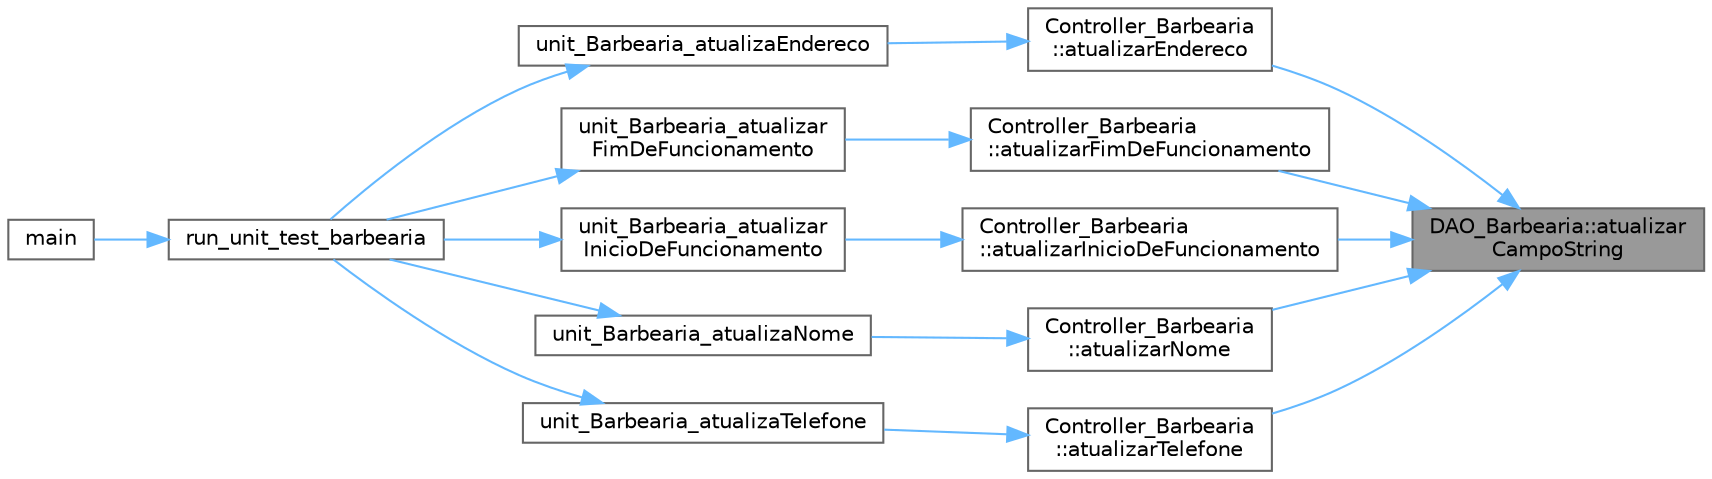 digraph "DAO_Barbearia::atualizarCampoString"
{
 // LATEX_PDF_SIZE
  bgcolor="transparent";
  edge [fontname=Helvetica,fontsize=10,labelfontname=Helvetica,labelfontsize=10];
  node [fontname=Helvetica,fontsize=10,shape=box,height=0.2,width=0.4];
  rankdir="RL";
  Node1 [id="Node000001",label="DAO_Barbearia::atualizar\lCampoString",height=0.2,width=0.4,color="gray40", fillcolor="grey60", style="filled", fontcolor="black",tooltip="Atualiza um campo de string específico na tabela da barbearia."];
  Node1 -> Node2 [id="edge1_Node000001_Node000002",dir="back",color="steelblue1",style="solid",tooltip=" "];
  Node2 [id="Node000002",label="Controller_Barbearia\l::atualizarEndereco",height=0.2,width=0.4,color="grey40", fillcolor="white", style="filled",URL="$class_controller___barbearia.html#ab9c191c2703f44cd55623507c06f08ad",tooltip="Atualiza o endereço da barbearia."];
  Node2 -> Node3 [id="edge2_Node000002_Node000003",dir="back",color="steelblue1",style="solid",tooltip=" "];
  Node3 [id="Node000003",label="unit_Barbearia_atualizaEndereco",height=0.2,width=0.4,color="grey40", fillcolor="white", style="filled",URL="$unit__barbearia_8cpp.html#af9c402217296d08dee755771db09774c",tooltip=" "];
  Node3 -> Node4 [id="edge3_Node000003_Node000004",dir="back",color="steelblue1",style="solid",tooltip=" "];
  Node4 [id="Node000004",label="run_unit_test_barbearia",height=0.2,width=0.4,color="grey40", fillcolor="white", style="filled",URL="$unit__barbearia_8cpp.html#a2f665a11fa69c3619177d977abc52226",tooltip=" "];
  Node4 -> Node5 [id="edge4_Node000004_Node000005",dir="back",color="steelblue1",style="solid",tooltip=" "];
  Node5 [id="Node000005",label="main",height=0.2,width=0.4,color="grey40", fillcolor="white", style="filled",URL="$test_2unit_2main_8cpp.html#ae66f6b31b5ad750f1fe042a706a4e3d4",tooltip=" "];
  Node1 -> Node6 [id="edge5_Node000001_Node000006",dir="back",color="steelblue1",style="solid",tooltip=" "];
  Node6 [id="Node000006",label="Controller_Barbearia\l::atualizarFimDeFuncionamento",height=0.2,width=0.4,color="grey40", fillcolor="white", style="filled",URL="$class_controller___barbearia.html#ae505ff23a7eefd4f92583817beba1e32",tooltip="Atualiza o horário de fim de funcionamento da barbearia."];
  Node6 -> Node7 [id="edge6_Node000006_Node000007",dir="back",color="steelblue1",style="solid",tooltip=" "];
  Node7 [id="Node000007",label="unit_Barbearia_atualizar\lFimDeFuncionamento",height=0.2,width=0.4,color="grey40", fillcolor="white", style="filled",URL="$unit__barbearia_8cpp.html#af09c28fd2311aa14fb7866e1ddb7ffe7",tooltip=" "];
  Node7 -> Node4 [id="edge7_Node000007_Node000004",dir="back",color="steelblue1",style="solid",tooltip=" "];
  Node1 -> Node8 [id="edge8_Node000001_Node000008",dir="back",color="steelblue1",style="solid",tooltip=" "];
  Node8 [id="Node000008",label="Controller_Barbearia\l::atualizarInicioDeFuncionamento",height=0.2,width=0.4,color="grey40", fillcolor="white", style="filled",URL="$class_controller___barbearia.html#a796ad771471b74fc17338108a898d94e",tooltip="Atualiza o horário de início de funcionamento da barbearia."];
  Node8 -> Node9 [id="edge9_Node000008_Node000009",dir="back",color="steelblue1",style="solid",tooltip=" "];
  Node9 [id="Node000009",label="unit_Barbearia_atualizar\lInicioDeFuncionamento",height=0.2,width=0.4,color="grey40", fillcolor="white", style="filled",URL="$unit__barbearia_8cpp.html#a6c2463c9208a7cb423dc9be908f94b8b",tooltip=" "];
  Node9 -> Node4 [id="edge10_Node000009_Node000004",dir="back",color="steelblue1",style="solid",tooltip=" "];
  Node1 -> Node10 [id="edge11_Node000001_Node000010",dir="back",color="steelblue1",style="solid",tooltip=" "];
  Node10 [id="Node000010",label="Controller_Barbearia\l::atualizarNome",height=0.2,width=0.4,color="grey40", fillcolor="white", style="filled",URL="$class_controller___barbearia.html#aff97a2d26e67f752ec26c04856f0ddf5",tooltip="Atualiza o nome da barbearia."];
  Node10 -> Node11 [id="edge12_Node000010_Node000011",dir="back",color="steelblue1",style="solid",tooltip=" "];
  Node11 [id="Node000011",label="unit_Barbearia_atualizaNome",height=0.2,width=0.4,color="grey40", fillcolor="white", style="filled",URL="$unit__barbearia_8cpp.html#a2826900c009489d981441e0f5f67278f",tooltip=" "];
  Node11 -> Node4 [id="edge13_Node000011_Node000004",dir="back",color="steelblue1",style="solid",tooltip=" "];
  Node1 -> Node12 [id="edge14_Node000001_Node000012",dir="back",color="steelblue1",style="solid",tooltip=" "];
  Node12 [id="Node000012",label="Controller_Barbearia\l::atualizarTelefone",height=0.2,width=0.4,color="grey40", fillcolor="white", style="filled",URL="$class_controller___barbearia.html#a91f249191328c97b51e7c75cf786eec3",tooltip="Atualiza o telefone da barbearia."];
  Node12 -> Node13 [id="edge15_Node000012_Node000013",dir="back",color="steelblue1",style="solid",tooltip=" "];
  Node13 [id="Node000013",label="unit_Barbearia_atualizaTelefone",height=0.2,width=0.4,color="grey40", fillcolor="white", style="filled",URL="$unit__barbearia_8cpp.html#ad3dc4026c7604744261b910b0a74a7b8",tooltip=" "];
  Node13 -> Node4 [id="edge16_Node000013_Node000004",dir="back",color="steelblue1",style="solid",tooltip=" "];
}
